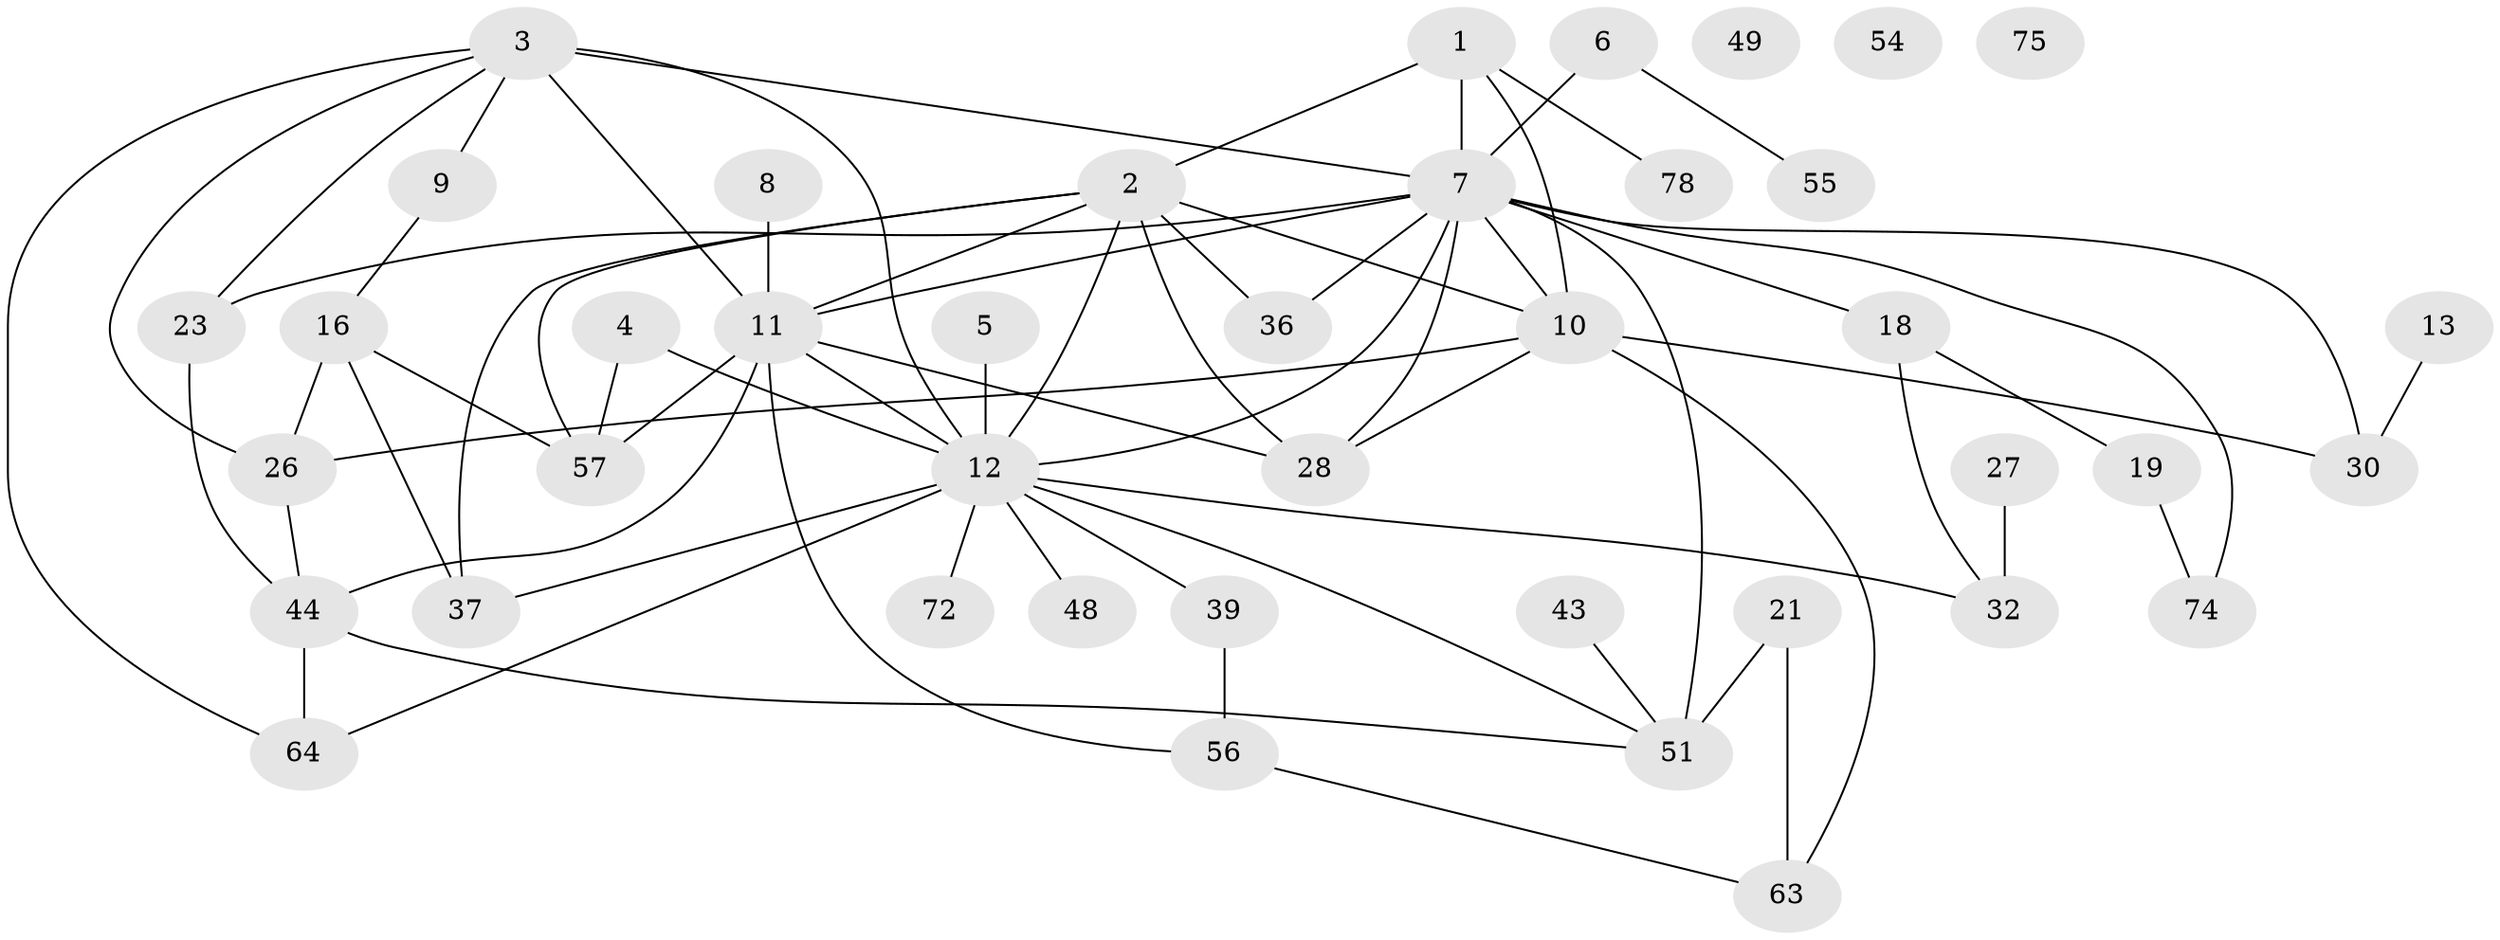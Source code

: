 // original degree distribution, {4: 0.18072289156626506, 2: 0.24096385542168675, 5: 0.0963855421686747, 3: 0.24096385542168675, 1: 0.12048192771084337, 6: 0.024096385542168676, 7: 0.04819277108433735, 0: 0.03614457831325301, 8: 0.012048192771084338}
// Generated by graph-tools (version 1.1) at 2025/13/03/09/25 04:13:08]
// undirected, 41 vertices, 68 edges
graph export_dot {
graph [start="1"]
  node [color=gray90,style=filled];
  1 [super="+62"];
  2 [super="+31"];
  3 [super="+20+52"];
  4;
  5;
  6;
  7 [super="+25+15+76"];
  8;
  9 [super="+14"];
  10 [super="+17+47+42"];
  11 [super="+35+70"];
  12 [super="+24+60+59"];
  13;
  16;
  18;
  19 [super="+77+33"];
  21;
  23 [super="+68"];
  26;
  27 [super="+29"];
  28 [super="+80"];
  30 [super="+41"];
  32 [super="+81"];
  36;
  37 [super="+65"];
  39 [super="+40"];
  43;
  44 [super="+50"];
  48;
  49;
  51 [super="+71+58"];
  54;
  55;
  56;
  57;
  63;
  64;
  72;
  74;
  75;
  78;
  1 -- 10;
  1 -- 2;
  1 -- 7 [weight=4];
  1 -- 78;
  2 -- 36;
  2 -- 37;
  2 -- 57;
  2 -- 28;
  2 -- 11;
  2 -- 12;
  2 -- 10;
  3 -- 26;
  3 -- 64;
  3 -- 12;
  3 -- 11;
  3 -- 9;
  3 -- 7 [weight=2];
  3 -- 23;
  4 -- 57;
  4 -- 12;
  5 -- 12 [weight=2];
  6 -- 55;
  6 -- 7 [weight=2];
  7 -- 51 [weight=4];
  7 -- 10 [weight=2];
  7 -- 36;
  7 -- 11 [weight=2];
  7 -- 12 [weight=2];
  7 -- 74;
  7 -- 18;
  7 -- 23 [weight=2];
  7 -- 28;
  7 -- 30;
  8 -- 11;
  9 -- 16;
  10 -- 26;
  10 -- 63;
  10 -- 28;
  10 -- 30;
  11 -- 44;
  11 -- 12;
  11 -- 56;
  11 -- 57;
  11 -- 28;
  12 -- 72 [weight=2];
  12 -- 64;
  12 -- 32;
  12 -- 39;
  12 -- 37;
  12 -- 48;
  12 -- 51;
  13 -- 30;
  16 -- 26;
  16 -- 57;
  16 -- 37;
  18 -- 19;
  18 -- 32;
  19 -- 74;
  21 -- 63;
  21 -- 51;
  23 -- 44;
  26 -- 44;
  27 -- 32;
  39 -- 56;
  43 -- 51 [weight=2];
  44 -- 64;
  44 -- 51;
  56 -- 63;
}
